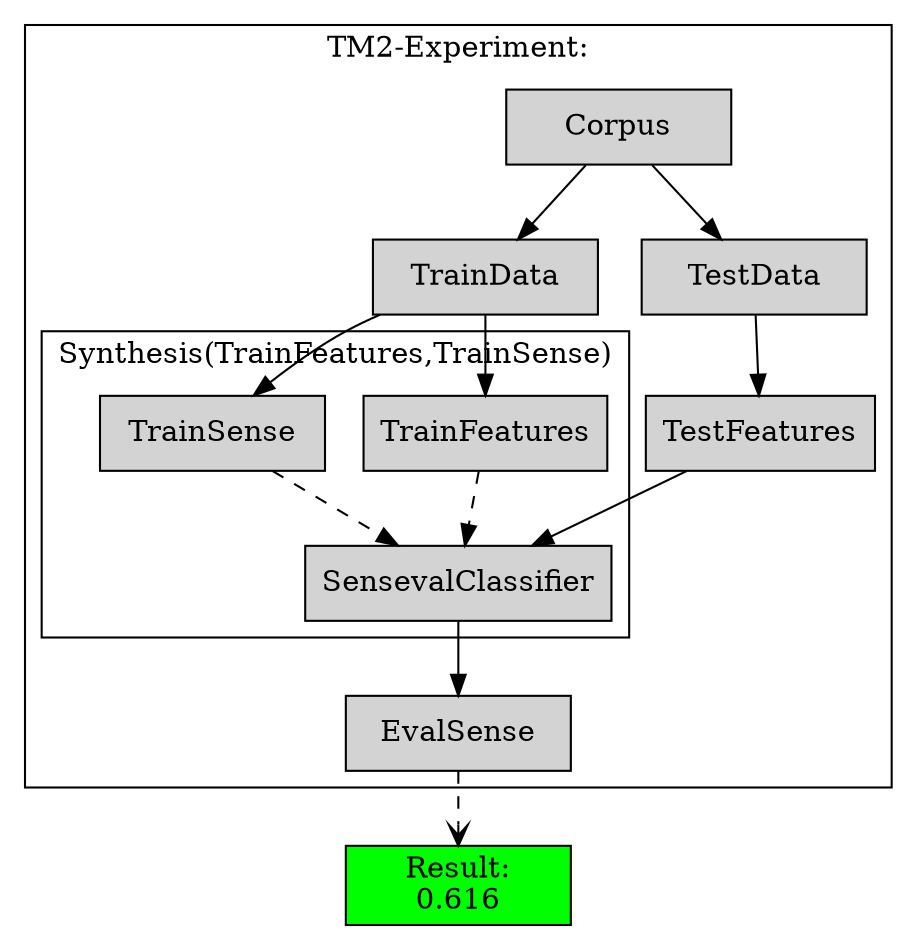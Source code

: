

digraph experiment {
	rankdir=TD
	node[shape=box style=filled width=1.5]
	subgraph cluster_0 {
	
		subgraph cluster_1598560669 {
						TrainFeatures -> SensevalClassifier[style=dashed];
						TrainSense -> SensevalClassifier[style=dashed]
						label="Synthesis(TrainFeatures,TrainSense)"
				  }
				
	
		
				Corpus -> TrainData[style=solid]
		
				Corpus -> TestData[style=solid]
		
				TrainData -> TrainFeatures[style=solid]
		
				TrainData -> TrainSense[style=solid]
		
				TestData -> TestFeatures[style=solid]
		
				TestFeatures -> SensevalClassifier[style=solid]
		
				SensevalClassifier -> EvalSense[style=solid]
		
		
		label="TM2-Experiment:"
	}
	eval[style=filled fillcolor=green label="Result:\n0.616" width=1.5]
	EvalSense -> eval[style=dashed arrowhead=open]
	
}